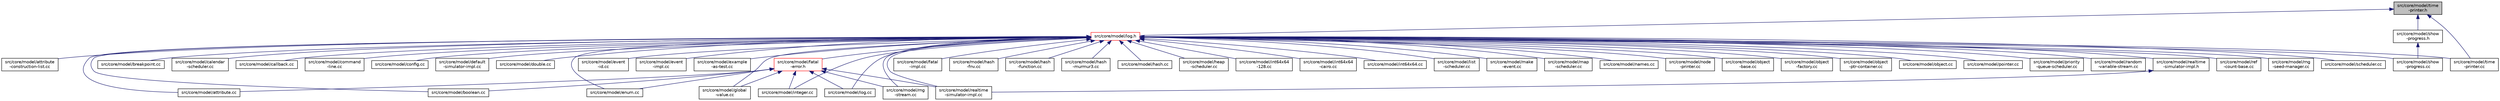 digraph "src/core/model/time-printer.h"
{
 // LATEX_PDF_SIZE
  edge [fontname="Helvetica",fontsize="10",labelfontname="Helvetica",labelfontsize="10"];
  node [fontname="Helvetica",fontsize="10",shape=record];
  Node1 [label="src/core/model/time\l-printer.h",height=0.2,width=0.4,color="black", fillcolor="grey75", style="filled", fontcolor="black",tooltip="Declaration of ns3::TimePrinter function pointer type and ns3::DefaultTimePrinter function."];
  Node1 -> Node2 [dir="back",color="midnightblue",fontsize="10",style="solid",fontname="Helvetica"];
  Node2 [label="src/core/model/log.h",height=0.2,width=0.4,color="red", fillcolor="white", style="filled",URL="$log_8h.html",tooltip="Debug message logging."];
  Node2 -> Node3 [dir="back",color="midnightblue",fontsize="10",style="solid",fontname="Helvetica"];
  Node3 [label="src/core/model/attribute\l-construction-list.cc",height=0.2,width=0.4,color="black", fillcolor="white", style="filled",URL="$attribute-construction-list_8cc.html",tooltip="ns3::AttributeConstructionList implementation."];
  Node2 -> Node4 [dir="back",color="midnightblue",fontsize="10",style="solid",fontname="Helvetica"];
  Node4 [label="src/core/model/attribute.cc",height=0.2,width=0.4,color="black", fillcolor="white", style="filled",URL="$attribute_8cc.html",tooltip="ns3::AttributeValue, ns3::AttributeAccessor and ns3::AttributeChecker implementations."];
  Node2 -> Node5 [dir="back",color="midnightblue",fontsize="10",style="solid",fontname="Helvetica"];
  Node5 [label="src/core/model/boolean.cc",height=0.2,width=0.4,color="black", fillcolor="white", style="filled",URL="$boolean_8cc.html",tooltip="ns3::BooleanValue attribute value implementaation."];
  Node2 -> Node6 [dir="back",color="midnightblue",fontsize="10",style="solid",fontname="Helvetica"];
  Node6 [label="src/core/model/breakpoint.cc",height=0.2,width=0.4,color="black", fillcolor="white", style="filled",URL="$breakpoint_8cc.html",tooltip="ns3::BreakpointFallback function implementation."];
  Node2 -> Node7 [dir="back",color="midnightblue",fontsize="10",style="solid",fontname="Helvetica"];
  Node7 [label="src/core/model/calendar\l-scheduler.cc",height=0.2,width=0.4,color="black", fillcolor="white", style="filled",URL="$calendar-scheduler_8cc.html",tooltip="ns3::CalendarScheduler class implementation."];
  Node2 -> Node8 [dir="back",color="midnightblue",fontsize="10",style="solid",fontname="Helvetica"];
  Node8 [label="src/core/model/callback.cc",height=0.2,width=0.4,color="black", fillcolor="white", style="filled",URL="$callback_8cc.html",tooltip="ns3::CallbackValue implementation."];
  Node2 -> Node9 [dir="back",color="midnightblue",fontsize="10",style="solid",fontname="Helvetica"];
  Node9 [label="src/core/model/command\l-line.cc",height=0.2,width=0.4,color="black", fillcolor="white", style="filled",URL="$command-line_8cc.html",tooltip="ns3::CommandLine implementation."];
  Node2 -> Node10 [dir="back",color="midnightblue",fontsize="10",style="solid",fontname="Helvetica"];
  Node10 [label="src/core/model/config.cc",height=0.2,width=0.4,color="black", fillcolor="white", style="filled",URL="$config_8cc.html",tooltip="ns3::Config implementations."];
  Node2 -> Node11 [dir="back",color="midnightblue",fontsize="10",style="solid",fontname="Helvetica"];
  Node11 [label="src/core/model/default\l-simulator-impl.cc",height=0.2,width=0.4,color="black", fillcolor="white", style="filled",URL="$default-simulator-impl_8cc.html",tooltip="ns3::DefaultSimulatorImpl implementation."];
  Node2 -> Node12 [dir="back",color="midnightblue",fontsize="10",style="solid",fontname="Helvetica"];
  Node12 [label="src/core/model/double.cc",height=0.2,width=0.4,color="black", fillcolor="white", style="filled",URL="$double_8cc.html",tooltip="ns3::DoubleValue attribute value implementation."];
  Node2 -> Node13 [dir="back",color="midnightblue",fontsize="10",style="solid",fontname="Helvetica"];
  Node13 [label="src/core/model/enum.cc",height=0.2,width=0.4,color="black", fillcolor="white", style="filled",URL="$enum_8cc.html",tooltip="ns3::EnumValue attribute value implementation."];
  Node2 -> Node14 [dir="back",color="midnightblue",fontsize="10",style="solid",fontname="Helvetica"];
  Node14 [label="src/core/model/event\l-id.cc",height=0.2,width=0.4,color="black", fillcolor="white", style="filled",URL="$event-id_8cc.html",tooltip="ns3::EventId implementation."];
  Node2 -> Node15 [dir="back",color="midnightblue",fontsize="10",style="solid",fontname="Helvetica"];
  Node15 [label="src/core/model/event\l-impl.cc",height=0.2,width=0.4,color="black", fillcolor="white", style="filled",URL="$event-impl_8cc.html",tooltip="ns3::EventImpl definitions."];
  Node2 -> Node16 [dir="back",color="midnightblue",fontsize="10",style="solid",fontname="Helvetica"];
  Node16 [label="src/core/model/example\l-as-test.cc",height=0.2,width=0.4,color="black", fillcolor="white", style="filled",URL="$example-as-test_8cc.html",tooltip="Implementation of classes ns3::ExampleAsTestSuite and ns3::ExampleTestCase."];
  Node2 -> Node17 [dir="back",color="midnightblue",fontsize="10",style="solid",fontname="Helvetica"];
  Node17 [label="src/core/model/fatal\l-error.h",height=0.2,width=0.4,color="red", fillcolor="white", style="filled",URL="$fatal-error_8h.html",tooltip="NS_FATAL_x macro definitions."];
  Node17 -> Node4 [dir="back",color="midnightblue",fontsize="10",style="solid",fontname="Helvetica"];
  Node17 -> Node5 [dir="back",color="midnightblue",fontsize="10",style="solid",fontname="Helvetica"];
  Node17 -> Node13 [dir="back",color="midnightblue",fontsize="10",style="solid",fontname="Helvetica"];
  Node17 -> Node94 [dir="back",color="midnightblue",fontsize="10",style="solid",fontname="Helvetica"];
  Node94 [label="src/core/model/global\l-value.cc",height=0.2,width=0.4,color="black", fillcolor="white", style="filled",URL="$global-value_8cc.html",tooltip="ns3::GlobalValue implementation."];
  Node17 -> Node83 [dir="back",color="midnightblue",fontsize="10",style="solid",fontname="Helvetica"];
  Node83 [label="src/core/model/integer.cc",height=0.2,width=0.4,color="black", fillcolor="white", style="filled",URL="$integer_8cc.html",tooltip="ns3::MakeIntegerChecker implementation."];
  Node17 -> Node114 [dir="back",color="midnightblue",fontsize="10",style="solid",fontname="Helvetica"];
  Node114 [label="src/core/model/log.cc",height=0.2,width=0.4,color="black", fillcolor="white", style="filled",URL="$log_8cc.html",tooltip="ns3::LogComponent and related implementations."];
  Node17 -> Node22 [dir="back",color="midnightblue",fontsize="10",style="solid",fontname="Helvetica"];
  Node22 [label="src/core/model/realtime\l-simulator-impl.cc",height=0.2,width=0.4,color="black", fillcolor="white", style="filled",URL="$realtime-simulator-impl_8cc.html",tooltip="ns3::RealTimeSimulatorImpl implementation."];
  Node17 -> Node143 [dir="back",color="midnightblue",fontsize="10",style="solid",fontname="Helvetica"];
  Node143 [label="src/core/model/rng\l-stream.cc",height=0.2,width=0.4,color="black", fillcolor="white", style="filled",URL="$rng-stream_8cc.html",tooltip="ns3::RngStream and MRG32k3a implementations."];
  Node2 -> Node144 [dir="back",color="midnightblue",fontsize="10",style="solid",fontname="Helvetica"];
  Node144 [label="src/core/model/fatal\l-impl.cc",height=0.2,width=0.4,color="black", fillcolor="white", style="filled",URL="$fatal-impl_8cc.html",tooltip="ns3::FatalImpl::RegisterStream(), ns3::FatalImpl::UnregisterStream(), and ns3::FatalImpl::FlushStream..."];
  Node2 -> Node94 [dir="back",color="midnightblue",fontsize="10",style="solid",fontname="Helvetica"];
  Node2 -> Node134 [dir="back",color="midnightblue",fontsize="10",style="solid",fontname="Helvetica"];
  Node134 [label="src/core/model/hash\l-fnv.cc",height=0.2,width=0.4,color="black", fillcolor="white", style="filled",URL="$hash-fnv_8cc.html",tooltip="ns3::Hash::Function::Fnv1a implementation."];
  Node2 -> Node135 [dir="back",color="midnightblue",fontsize="10",style="solid",fontname="Helvetica"];
  Node135 [label="src/core/model/hash\l-function.cc",height=0.2,width=0.4,color="black", fillcolor="white", style="filled",URL="$hash-function_8cc.html",tooltip="ns3::Hash::Implementation::GetHash64 default implementation."];
  Node2 -> Node137 [dir="back",color="midnightblue",fontsize="10",style="solid",fontname="Helvetica"];
  Node137 [label="src/core/model/hash\l-murmur3.cc",height=0.2,width=0.4,color="black", fillcolor="white", style="filled",URL="$hash-murmur3_8cc.html",tooltip="ns3::Hash::Function::Murmur3 implementation."];
  Node2 -> Node112 [dir="back",color="midnightblue",fontsize="10",style="solid",fontname="Helvetica"];
  Node112 [label="src/core/model/hash.cc",height=0.2,width=0.4,color="black", fillcolor="white", style="filled",URL="$hash_8cc.html",tooltip="ns3::Hasher implementation."];
  Node2 -> Node61 [dir="back",color="midnightblue",fontsize="10",style="solid",fontname="Helvetica"];
  Node61 [label="src/core/model/heap\l-scheduler.cc",height=0.2,width=0.4,color="black", fillcolor="white", style="filled",URL="$heap-scheduler_8cc.html",tooltip="Implementation of ns3::HeapScheduler class."];
  Node2 -> Node106 [dir="back",color="midnightblue",fontsize="10",style="solid",fontname="Helvetica"];
  Node106 [label="src/core/model/int64x64\l-128.cc",height=0.2,width=0.4,color="black", fillcolor="white", style="filled",URL="$int64x64-128_8cc.html",tooltip="Implementation of the ns3::int64x64_t type using a native int128_t type."];
  Node2 -> Node107 [dir="back",color="midnightblue",fontsize="10",style="solid",fontname="Helvetica"];
  Node107 [label="src/core/model/int64x64\l-cairo.cc",height=0.2,width=0.4,color="black", fillcolor="white", style="filled",URL="$int64x64-cairo_8cc.html",tooltip="Implementation of the ns3::int64x64_t type using the Cairo implementation."];
  Node2 -> Node113 [dir="back",color="midnightblue",fontsize="10",style="solid",fontname="Helvetica"];
  Node113 [label="src/core/model/int64x64.cc",height=0.2,width=0.4,color="black", fillcolor="white", style="filled",URL="$int64x64_8cc.html",tooltip="Implementation of the streaming input and output operators for the ns3::int64x64_t type."];
  Node2 -> Node83 [dir="back",color="midnightblue",fontsize="10",style="solid",fontname="Helvetica"];
  Node2 -> Node63 [dir="back",color="midnightblue",fontsize="10",style="solid",fontname="Helvetica"];
  Node63 [label="src/core/model/list\l-scheduler.cc",height=0.2,width=0.4,color="black", fillcolor="white", style="filled",URL="$list-scheduler_8cc.html",tooltip="ns3::ListScheduler implementation."];
  Node2 -> Node114 [dir="back",color="midnightblue",fontsize="10",style="solid",fontname="Helvetica"];
  Node2 -> Node129 [dir="back",color="midnightblue",fontsize="10",style="solid",fontname="Helvetica"];
  Node129 [label="src/core/model/make\l-event.cc",height=0.2,width=0.4,color="black", fillcolor="white", style="filled",URL="$make-event_8cc.html",tooltip="ns3::MakeEvent(void(*f)(void)) implementation."];
  Node2 -> Node65 [dir="back",color="midnightblue",fontsize="10",style="solid",fontname="Helvetica"];
  Node65 [label="src/core/model/map\l-scheduler.cc",height=0.2,width=0.4,color="black", fillcolor="white", style="filled",URL="$map-scheduler_8cc.html",tooltip="ns3::MapScheduler implementation."];
  Node2 -> Node29 [dir="back",color="midnightblue",fontsize="10",style="solid",fontname="Helvetica"];
  Node29 [label="src/core/model/names.cc",height=0.2,width=0.4,color="black", fillcolor="white", style="filled",URL="$names_8cc.html",tooltip="ns3::Names, ns3::NamesNode and ns3::NamePriv implementations."];
  Node2 -> Node42 [dir="back",color="midnightblue",fontsize="10",style="solid",fontname="Helvetica"];
  Node42 [label="src/core/model/node\l-printer.cc",height=0.2,width=0.4,color="black", fillcolor="white", style="filled",URL="$node-printer_8cc.html",tooltip="ns3::DefaultNodePrinter implementation."];
  Node2 -> Node27 [dir="back",color="midnightblue",fontsize="10",style="solid",fontname="Helvetica"];
  Node27 [label="src/core/model/object\l-base.cc",height=0.2,width=0.4,color="black", fillcolor="white", style="filled",URL="$object-base_8cc.html",tooltip="ns3::ObjectBase class implementation."];
  Node2 -> Node32 [dir="back",color="midnightblue",fontsize="10",style="solid",fontname="Helvetica"];
  Node32 [label="src/core/model/object\l-factory.cc",height=0.2,width=0.4,color="black", fillcolor="white", style="filled",URL="$object-factory_8cc.html",tooltip="ns3::ObjectFactory class implementation."];
  Node2 -> Node54 [dir="back",color="midnightblue",fontsize="10",style="solid",fontname="Helvetica"];
  Node54 [label="src/core/model/object\l-ptr-container.cc",height=0.2,width=0.4,color="black", fillcolor="white", style="filled",URL="$object-ptr-container_8cc.html",tooltip="ns3::ObjectPtrContainerValue attribute value implementations."];
  Node2 -> Node33 [dir="back",color="midnightblue",fontsize="10",style="solid",fontname="Helvetica"];
  Node33 [label="src/core/model/object.cc",height=0.2,width=0.4,color="black", fillcolor="white", style="filled",URL="$object_8cc.html",tooltip="ns3::Object class implementation."];
  Node2 -> Node34 [dir="back",color="midnightblue",fontsize="10",style="solid",fontname="Helvetica"];
  Node34 [label="src/core/model/pointer.cc",height=0.2,width=0.4,color="black", fillcolor="white", style="filled",URL="$pointer_8cc.html",tooltip="ns3::PointerValue attribute value implementations."];
  Node2 -> Node66 [dir="back",color="midnightblue",fontsize="10",style="solid",fontname="Helvetica"];
  Node66 [label="src/core/model/priority\l-queue-scheduler.cc",height=0.2,width=0.4,color="black", fillcolor="white", style="filled",URL="$priority-queue-scheduler_8cc.html",tooltip="Implementation of ns3::PriorityQueueScheduler class."];
  Node2 -> Node21 [dir="back",color="midnightblue",fontsize="10",style="solid",fontname="Helvetica"];
  Node21 [label="src/core/model/random\l-variable-stream.cc",height=0.2,width=0.4,color="black", fillcolor="white", style="filled",URL="$random-variable-stream_8cc.html",tooltip="ns3::RandomVariableStream and related implementations"];
  Node2 -> Node22 [dir="back",color="midnightblue",fontsize="10",style="solid",fontname="Helvetica"];
  Node2 -> Node37 [dir="back",color="midnightblue",fontsize="10",style="solid",fontname="Helvetica"];
  Node37 [label="src/core/model/realtime\l-simulator-impl.h",height=0.2,width=0.4,color="black", fillcolor="white", style="filled",URL="$realtime-simulator-impl_8h.html",tooltip="ns3::RealtimeSimulatorImpl declaration."];
  Node37 -> Node22 [dir="back",color="midnightblue",fontsize="10",style="solid",fontname="Helvetica"];
  Node2 -> Node139 [dir="back",color="midnightblue",fontsize="10",style="solid",fontname="Helvetica"];
  Node139 [label="src/core/model/ref\l-count-base.cc",height=0.2,width=0.4,color="black", fillcolor="white", style="filled",URL="$ref-count-base_8cc.html",tooltip="ns3::RefCountBase implementation."];
  Node2 -> Node91 [dir="back",color="midnightblue",fontsize="10",style="solid",fontname="Helvetica"];
  Node91 [label="src/core/model/rng\l-seed-manager.cc",height=0.2,width=0.4,color="black", fillcolor="white", style="filled",URL="$rng-seed-manager_8cc.html",tooltip="ns3::RngSeedManager implementation."];
  Node2 -> Node143 [dir="back",color="midnightblue",fontsize="10",style="solid",fontname="Helvetica"];
  Node2 -> Node68 [dir="back",color="midnightblue",fontsize="10",style="solid",fontname="Helvetica"];
  Node68 [label="src/core/model/scheduler.cc",height=0.2,width=0.4,color="black", fillcolor="white", style="filled",URL="$scheduler_8cc.html",tooltip="ns3::Scheduler implementation."];
  Node2 -> Node43 [dir="back",color="midnightblue",fontsize="10",style="solid",fontname="Helvetica"];
  Node43 [label="src/core/model/show\l-progress.cc",height=0.2,width=0.4,color="black", fillcolor="white", style="filled",URL="$show-progress_8cc.html",tooltip="ns3::ShowProgress implementation."];
  Node2 -> Node46 [dir="back",color="midnightblue",fontsize="10",style="solid",fontname="Helvetica"];
  Node46 [label="src/core/model/time\l-printer.cc",height=0.2,width=0.4,color="black", fillcolor="white", style="filled",URL="$time-printer_8cc.html",tooltip="ns3::DefaultTimePrinter implementation."];
  Node1 -> Node89 [dir="back",color="midnightblue",fontsize="10",style="solid",fontname="Helvetica"];
  Node89 [label="src/core/model/show\l-progress.h",height=0.2,width=0.4,color="black", fillcolor="white", style="filled",URL="$show-progress_8h.html",tooltip="ns3::ShowProgress declaration."];
  Node89 -> Node43 [dir="back",color="midnightblue",fontsize="10",style="solid",fontname="Helvetica"];
  Node1 -> Node46 [dir="back",color="midnightblue",fontsize="10",style="solid",fontname="Helvetica"];
}
